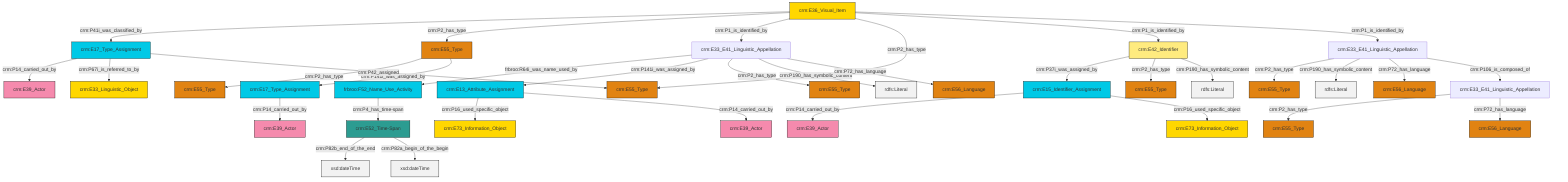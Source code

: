 graph TD
classDef Literal fill:#f2f2f2,stroke:#000000;
classDef CRM_Entity fill:#FFFFFF,stroke:#000000;
classDef Temporal_Entity fill:#00C9E6, stroke:#000000;
classDef Type fill:#E18312, stroke:#000000;
classDef Time-Span fill:#2C9C91, stroke:#000000;
classDef Appellation fill:#FFEB7F, stroke:#000000;
classDef Place fill:#008836, stroke:#000000;
classDef Persistent_Item fill:#B266B2, stroke:#000000;
classDef Conceptual_Object fill:#FFD700, stroke:#000000;
classDef Physical_Thing fill:#D2B48C, stroke:#000000;
classDef Actor fill:#f58aad, stroke:#000000;
classDef PC_Classes fill:#4ce600, stroke:#000000;
classDef Multi fill:#cccccc,stroke:#000000;

0["crm:E33_E41_Linguistic_Appellation"]:::Default -->|crm:P2_has_type| 1["crm:E55_Type"]:::Type
4["crm:E52_Time-Span"]:::Time-Span -->|crm:P82b_end_of_the_end| 5[xsd:dateTime]:::Literal
8["crm:E33_E41_Linguistic_Appellation"]:::Default -->|frbroo:R64i_was_name_used_by| 9["frbroo:F52_Name_Use_Activity"]:::Temporal_Entity
13["crm:E33_E41_Linguistic_Appellation"]:::Default -->|crm:P2_has_type| 14["crm:E55_Type"]:::Type
16["crm:E17_Type_Assignment"]:::Temporal_Entity -->|crm:P14_carried_out_by| 17["crm:E39_Actor"]:::Actor
0["crm:E33_E41_Linguistic_Appellation"]:::Default -->|crm:P190_has_symbolic_content| 20[rdfs:Literal]:::Literal
21["crm:E36_Visual_Item"]:::Conceptual_Object -->|crm:P41i_was_classified_by| 16["crm:E17_Type_Assignment"]:::Temporal_Entity
22["crm:E13_Attribute_Assignment"]:::Temporal_Entity -->|crm:P16_used_specific_object| 23["crm:E73_Information_Object"]:::Conceptual_Object
16["crm:E17_Type_Assignment"]:::Temporal_Entity -->|crm:P67i_is_referred_to_by| 6["crm:E33_Linguistic_Object"]:::Conceptual_Object
11["crm:E17_Type_Assignment"]:::Temporal_Entity -->|crm:P14_carried_out_by| 26["crm:E39_Actor"]:::Actor
18["crm:E42_Identifier"]:::Appellation -->|crm:P37i_was_assigned_by| 27["crm:E15_Identifier_Assignment"]:::Temporal_Entity
28["crm:E55_Type"]:::Type -->|crm:P2_has_type| 2["crm:E55_Type"]:::Type
8["crm:E33_E41_Linguistic_Appellation"]:::Default -->|crm:P141i_was_assigned_by| 22["crm:E13_Attribute_Assignment"]:::Temporal_Entity
4["crm:E52_Time-Span"]:::Time-Span -->|crm:P82a_begin_of_the_begin| 31[xsd:dateTime]:::Literal
27["crm:E15_Identifier_Assignment"]:::Temporal_Entity -->|crm:P14_carried_out_by| 32["crm:E39_Actor"]:::Actor
21["crm:E36_Visual_Item"]:::Conceptual_Object -->|crm:P2_has_type| 28["crm:E55_Type"]:::Type
18["crm:E42_Identifier"]:::Appellation -->|crm:P2_has_type| 35["crm:E55_Type"]:::Type
13["crm:E33_E41_Linguistic_Appellation"]:::Default -->|crm:P72_has_language| 36["crm:E56_Language"]:::Type
8["crm:E33_E41_Linguistic_Appellation"]:::Default -->|crm:P2_has_type| 38["crm:E55_Type"]:::Type
9["frbroo:F52_Name_Use_Activity"]:::Temporal_Entity -->|crm:P4_has_time-span| 4["crm:E52_Time-Span"]:::Time-Span
8["crm:E33_E41_Linguistic_Appellation"]:::Default -->|crm:P190_has_symbolic_content| 41[rdfs:Literal]:::Literal
8["crm:E33_E41_Linguistic_Appellation"]:::Default -->|crm:P72_has_language| 45["crm:E56_Language"]:::Type
21["crm:E36_Visual_Item"]:::Conceptual_Object -->|crm:P1_is_identified_by| 8["crm:E33_E41_Linguistic_Appellation"]:::Default
0["crm:E33_E41_Linguistic_Appellation"]:::Default -->|crm:P72_has_language| 48["crm:E56_Language"]:::Type
21["crm:E36_Visual_Item"]:::Conceptual_Object -->|crm:P2_has_type| 42["crm:E55_Type"]:::Type
18["crm:E42_Identifier"]:::Appellation -->|crm:P190_has_symbolic_content| 53[rdfs:Literal]:::Literal
21["crm:E36_Visual_Item"]:::Conceptual_Object -->|crm:P1_is_identified_by| 18["crm:E42_Identifier"]:::Appellation
22["crm:E13_Attribute_Assignment"]:::Temporal_Entity -->|crm:P14_carried_out_by| 29["crm:E39_Actor"]:::Actor
28["crm:E55_Type"]:::Type -->|crm:P141i_was_assigned_by| 11["crm:E17_Type_Assignment"]:::Temporal_Entity
21["crm:E36_Visual_Item"]:::Conceptual_Object -->|crm:P1_is_identified_by| 0["crm:E33_E41_Linguistic_Appellation"]:::Default
27["crm:E15_Identifier_Assignment"]:::Temporal_Entity -->|crm:P16_used_specific_object| 59["crm:E73_Information_Object"]:::Conceptual_Object
16["crm:E17_Type_Assignment"]:::Temporal_Entity -->|crm:P42_assigned| 42["crm:E55_Type"]:::Type
0["crm:E33_E41_Linguistic_Appellation"]:::Default -->|crm:P106_is_composed_of| 13["crm:E33_E41_Linguistic_Appellation"]:::Default